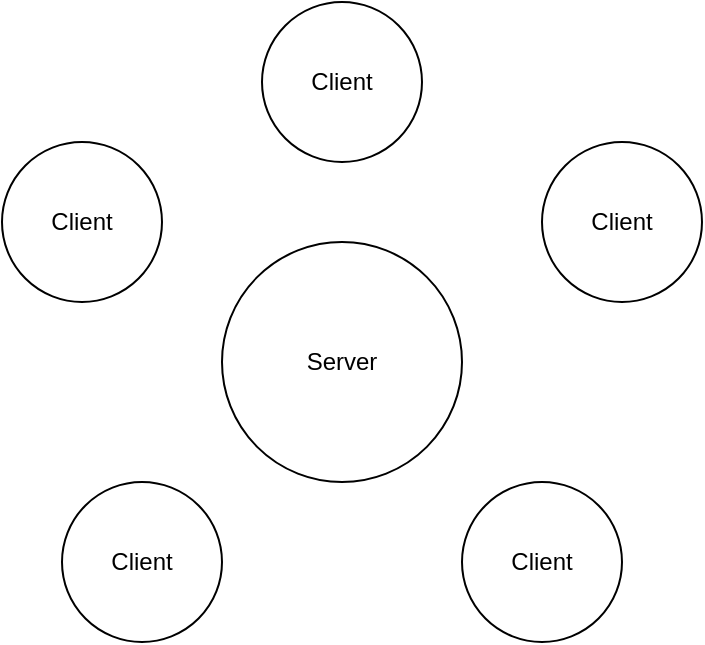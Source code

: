 <mxfile version="15.5.9" type="github">
  <diagram id="rPMuvs5sM2ifqIHldoPJ" name="Page-1">
    <mxGraphModel dx="946" dy="552" grid="1" gridSize="10" guides="1" tooltips="1" connect="1" arrows="1" fold="1" page="1" pageScale="1" pageWidth="827" pageHeight="1169" math="0" shadow="0">
      <root>
        <mxCell id="0" />
        <mxCell id="1" parent="0" />
        <mxCell id="0fATzPfODe_0jwhFF5zc-1" value="Server" style="ellipse;whiteSpace=wrap;html=1;aspect=fixed;" vertex="1" parent="1">
          <mxGeometry x="400" y="200" width="120" height="120" as="geometry" />
        </mxCell>
        <mxCell id="0fATzPfODe_0jwhFF5zc-2" value="Client" style="ellipse;whiteSpace=wrap;html=1;aspect=fixed;" vertex="1" parent="1">
          <mxGeometry x="560" y="150" width="80" height="80" as="geometry" />
        </mxCell>
        <mxCell id="0fATzPfODe_0jwhFF5zc-3" value="Client" style="ellipse;whiteSpace=wrap;html=1;aspect=fixed;" vertex="1" parent="1">
          <mxGeometry x="520" y="320" width="80" height="80" as="geometry" />
        </mxCell>
        <mxCell id="0fATzPfODe_0jwhFF5zc-4" value="Client" style="ellipse;whiteSpace=wrap;html=1;aspect=fixed;" vertex="1" parent="1">
          <mxGeometry x="420" y="80" width="80" height="80" as="geometry" />
        </mxCell>
        <mxCell id="0fATzPfODe_0jwhFF5zc-5" value="Client" style="ellipse;whiteSpace=wrap;html=1;aspect=fixed;" vertex="1" parent="1">
          <mxGeometry x="290" y="150" width="80" height="80" as="geometry" />
        </mxCell>
        <mxCell id="0fATzPfODe_0jwhFF5zc-6" value="Client" style="ellipse;whiteSpace=wrap;html=1;aspect=fixed;" vertex="1" parent="1">
          <mxGeometry x="320" y="320" width="80" height="80" as="geometry" />
        </mxCell>
      </root>
    </mxGraphModel>
  </diagram>
</mxfile>
